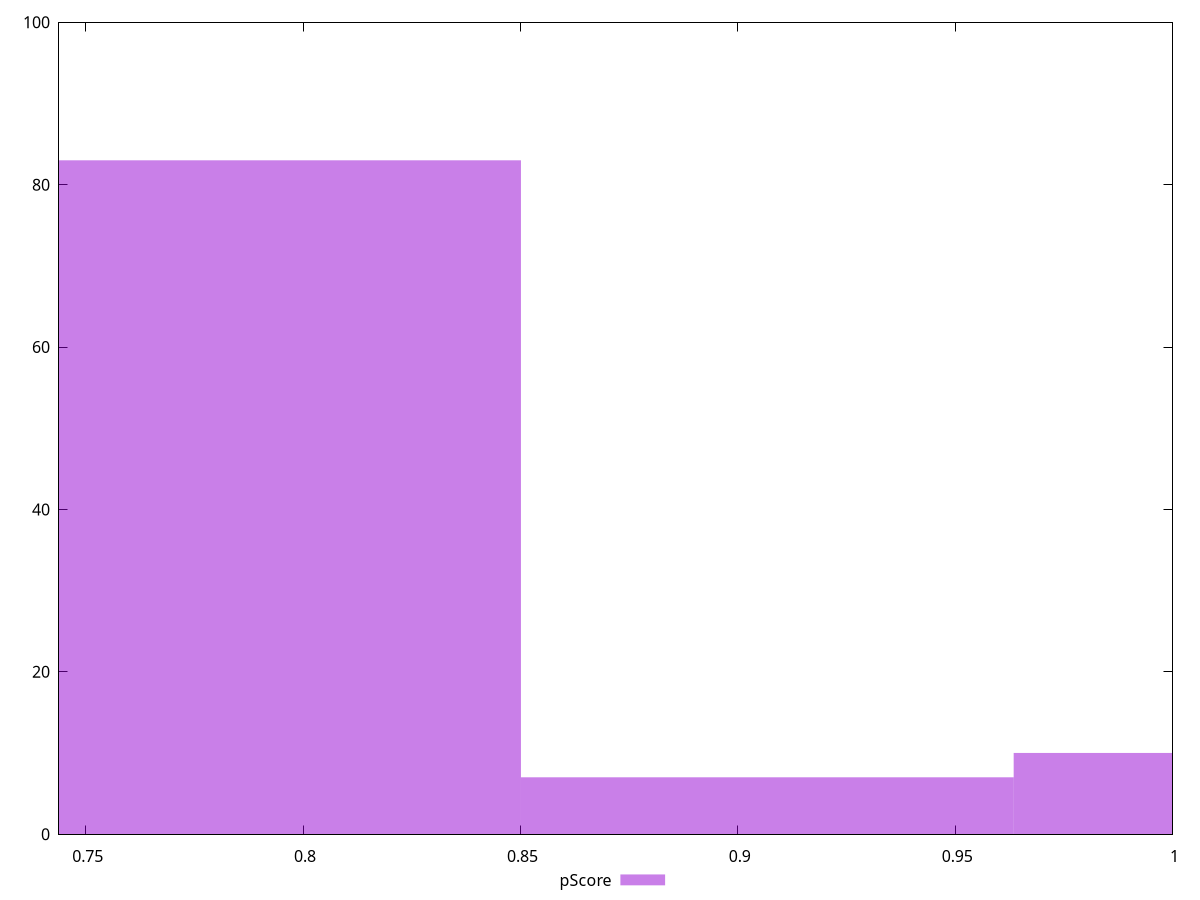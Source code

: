reset

$pScore <<EOF
0.9067902597325974 7
0.7934414772660228 83
1.020139042199172 10
EOF

set key outside below
set boxwidth 0.11334878246657468
set xrange [0.7438477777777778:1]
set yrange [0:100]
set trange [0:100]
set style fill transparent solid 0.5 noborder
set terminal svg size 640, 490 enhanced background rgb 'white'
set output "reprap/uses-rel-preconnect/samples/pages+cached/pScore/histogram.svg"

plot $pScore title "pScore" with boxes

reset
